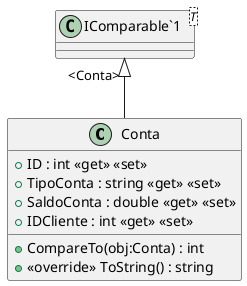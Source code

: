 @startuml
class Conta {
    + ID : int <<get>> <<set>>
    + TipoConta : string <<get>> <<set>>
    + SaldoConta : double <<get>> <<set>>
    + IDCliente : int <<get>> <<set>>
    + CompareTo(obj:Conta) : int
    + <<override>> ToString() : string
}
class "IComparable`1"<T> {
}
"IComparable`1" "<Conta>" <|-- Conta
@enduml
